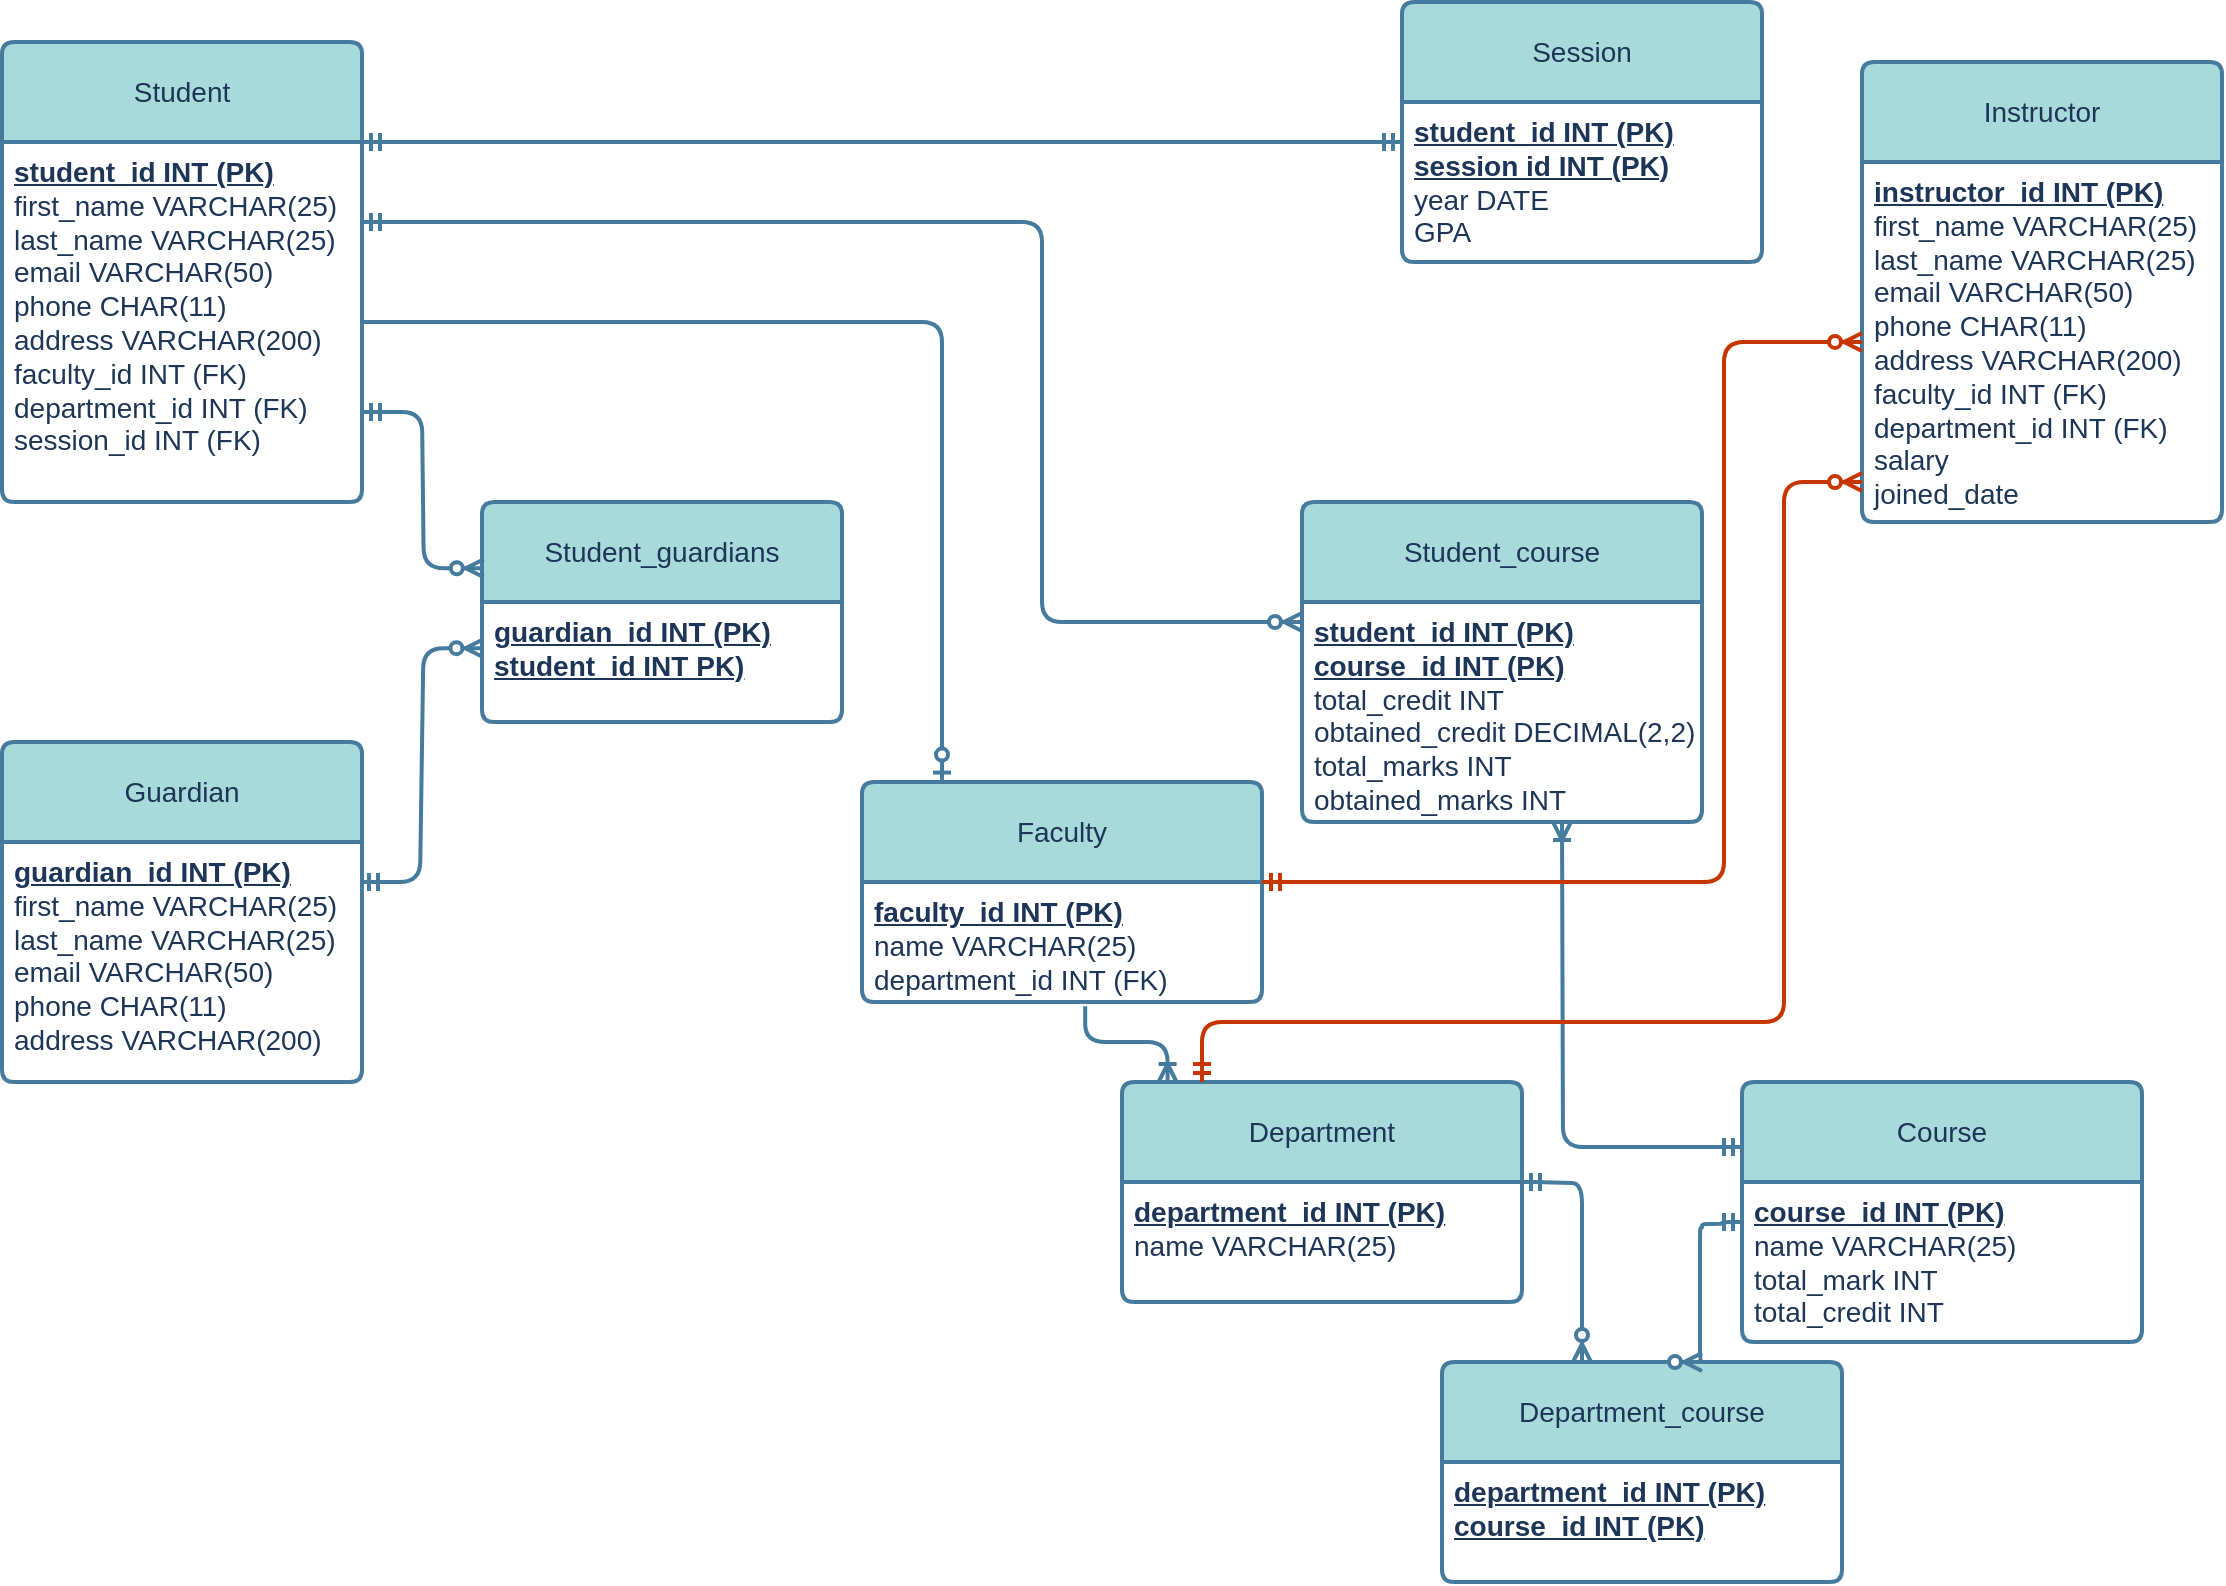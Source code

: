 <mxfile version="21.6.5" type="github">
  <diagram name="Page-1" id="tomQqUyaEOGMMjJDX0uW">
    <mxGraphModel dx="1400" dy="831" grid="1" gridSize="10" guides="1" tooltips="1" connect="1" arrows="1" fold="1" page="1" pageScale="1" pageWidth="1169" pageHeight="827" math="0" shadow="0">
      <root>
        <mxCell id="0" />
        <mxCell id="1" parent="0" />
        <mxCell id="JqWRJYdm6F3INh0vFG3V-35" value="" style="edgeStyle=orthogonalEdgeStyle;fontSize=12;html=1;endArrow=ERzeroToMany;startArrow=ERmandOne;rounded=1;shadow=0;labelBackgroundColor=none;strokeColor=#457B9D;fontColor=default;strokeWidth=2;" edge="1" parent="1">
          <mxGeometry width="100" height="100" relative="1" as="geometry">
            <mxPoint x="800" y="620" as="sourcePoint" />
            <mxPoint x="830" y="710" as="targetPoint" />
            <Array as="points">
              <mxPoint x="810" y="619.69" />
              <mxPoint x="829" y="620.69" />
            </Array>
          </mxGeometry>
        </mxCell>
        <mxCell id="JqWRJYdm6F3INh0vFG3V-6" value="Student" style="swimlane;childLayout=stackLayout;horizontal=1;startSize=50;horizontalStack=0;rounded=1;fontSize=14;fontStyle=0;strokeWidth=2;resizeParent=0;resizeLast=1;shadow=0;dashed=0;align=center;arcSize=4;whiteSpace=wrap;html=1;labelBackgroundColor=none;fillColor=#A8DADC;strokeColor=#457B9D;fontColor=#1D3557;" vertex="1" parent="1">
          <mxGeometry x="40" y="50" width="180" height="230" as="geometry" />
        </mxCell>
        <mxCell id="JqWRJYdm6F3INh0vFG3V-7" value="&lt;font style=&quot;font-size: 14px;&quot;&gt;&lt;u&gt;&lt;b&gt;student_id INT (PK)&lt;/b&gt;&lt;/u&gt;&lt;br&gt;first_name VARCHAR(25)&lt;br&gt;last_name VARCHAR(25)&lt;br&gt;email VARCHAR(50)&lt;br&gt;phone CHAR(11)&lt;br&gt;address VARCHAR(200)&lt;br&gt;faculty_id INT (FK)&lt;br&gt;department_id INT (FK)&lt;br&gt;session_id INT (FK)&lt;br&gt;&lt;/font&gt;" style="align=left;strokeColor=none;fillColor=none;spacingLeft=4;fontSize=12;verticalAlign=top;resizable=0;rotatable=0;part=1;html=1;rounded=1;labelBackgroundColor=none;fontColor=#1D3557;" vertex="1" parent="JqWRJYdm6F3INh0vFG3V-6">
          <mxGeometry y="50" width="180" height="180" as="geometry" />
        </mxCell>
        <mxCell id="JqWRJYdm6F3INh0vFG3V-8" value="Guardian" style="swimlane;childLayout=stackLayout;horizontal=1;startSize=50;horizontalStack=0;rounded=1;fontSize=14;fontStyle=0;strokeWidth=2;resizeParent=0;resizeLast=1;shadow=0;dashed=0;align=center;arcSize=4;whiteSpace=wrap;html=1;labelBackgroundColor=none;fillColor=#A8DADC;strokeColor=#457B9D;fontColor=#1D3557;" vertex="1" parent="1">
          <mxGeometry x="40" y="400" width="180" height="170" as="geometry" />
        </mxCell>
        <mxCell id="JqWRJYdm6F3INh0vFG3V-9" value="&lt;font style=&quot;font-size: 14px;&quot;&gt;&lt;u&gt;&lt;b&gt;guardian_id INT (PK)&lt;/b&gt;&lt;/u&gt;&lt;br&gt;first_name VARCHAR(25)&lt;br&gt;last_name VARCHAR(25)&lt;br&gt;email VARCHAR(50)&lt;br&gt;phone CHAR(11)&lt;br&gt;address VARCHAR(200)&lt;br&gt;&lt;br&gt;&lt;/font&gt;" style="align=left;strokeColor=none;fillColor=none;spacingLeft=4;fontSize=12;verticalAlign=top;resizable=0;rotatable=0;part=1;html=1;rounded=1;labelBackgroundColor=none;fontColor=#1D3557;" vertex="1" parent="JqWRJYdm6F3INh0vFG3V-8">
          <mxGeometry y="50" width="180" height="120" as="geometry" />
        </mxCell>
        <mxCell id="JqWRJYdm6F3INh0vFG3V-12" value="Student_guardians" style="swimlane;childLayout=stackLayout;horizontal=1;startSize=50;horizontalStack=0;rounded=1;fontSize=14;fontStyle=0;strokeWidth=2;resizeParent=0;resizeLast=1;shadow=0;dashed=0;align=center;arcSize=4;whiteSpace=wrap;html=1;labelBackgroundColor=none;fillColor=#A8DADC;strokeColor=#457B9D;fontColor=#1D3557;" vertex="1" parent="1">
          <mxGeometry x="280" y="280" width="180" height="110" as="geometry" />
        </mxCell>
        <mxCell id="JqWRJYdm6F3INh0vFG3V-13" value="&lt;font style=&quot;font-size: 14px;&quot;&gt;&lt;u&gt;&lt;b&gt;guardian_id INT (PK)&lt;/b&gt;&lt;/u&gt;&lt;br&gt;&lt;b&gt;&lt;u&gt;student_id INT PK)&lt;/u&gt;&lt;/b&gt;&lt;br&gt;&lt;/font&gt;" style="align=left;strokeColor=none;fillColor=none;spacingLeft=4;fontSize=12;verticalAlign=top;resizable=0;rotatable=0;part=1;html=1;rounded=1;labelBackgroundColor=none;fontColor=#1D3557;" vertex="1" parent="JqWRJYdm6F3INh0vFG3V-12">
          <mxGeometry y="50" width="180" height="60" as="geometry" />
        </mxCell>
        <mxCell id="JqWRJYdm6F3INh0vFG3V-14" value="Session" style="swimlane;childLayout=stackLayout;horizontal=1;startSize=50;horizontalStack=0;rounded=1;fontSize=14;fontStyle=0;strokeWidth=2;resizeParent=0;resizeLast=1;shadow=0;dashed=0;align=center;arcSize=4;whiteSpace=wrap;html=1;labelBackgroundColor=none;fillColor=#A8DADC;strokeColor=#457B9D;fontColor=#1D3557;" vertex="1" parent="1">
          <mxGeometry x="740" y="30" width="180" height="130" as="geometry" />
        </mxCell>
        <mxCell id="JqWRJYdm6F3INh0vFG3V-15" value="&lt;font style=&quot;font-size: 14px;&quot;&gt;&lt;b&gt;&lt;u&gt;student_id INT (PK)&lt;br&gt;session id INT (PK)&lt;/u&gt;&lt;br&gt;&lt;/b&gt;year DATE&lt;br&gt;GPA&lt;br&gt;&lt;br&gt;&lt;br&gt;&lt;/font&gt;" style="align=left;strokeColor=none;fillColor=none;spacingLeft=4;fontSize=12;verticalAlign=top;resizable=0;rotatable=0;part=1;html=1;rounded=1;labelBackgroundColor=none;fontColor=#1D3557;" vertex="1" parent="JqWRJYdm6F3INh0vFG3V-14">
          <mxGeometry y="50" width="180" height="80" as="geometry" />
        </mxCell>
        <mxCell id="JqWRJYdm6F3INh0vFG3V-16" value="Faculty" style="swimlane;childLayout=stackLayout;horizontal=1;startSize=50;horizontalStack=0;rounded=1;fontSize=14;fontStyle=0;strokeWidth=2;resizeParent=0;resizeLast=1;shadow=0;dashed=0;align=center;arcSize=4;whiteSpace=wrap;html=1;labelBackgroundColor=none;fillColor=#A8DADC;strokeColor=#457B9D;fontColor=#1D3557;" vertex="1" parent="1">
          <mxGeometry x="470" y="420" width="200" height="110" as="geometry" />
        </mxCell>
        <mxCell id="JqWRJYdm6F3INh0vFG3V-17" value="&lt;font style=&quot;font-size: 14px;&quot;&gt;&lt;b&gt;&lt;u&gt;faculty_id INT (PK)&lt;br&gt;&lt;/u&gt;&lt;/b&gt;name VARCHAR(25)&lt;br&gt;department_id INT (FK)&lt;br&gt;&lt;/font&gt;" style="align=left;strokeColor=none;fillColor=none;spacingLeft=4;fontSize=12;verticalAlign=top;resizable=0;rotatable=0;part=1;html=1;rounded=1;labelBackgroundColor=none;fontColor=#1D3557;" vertex="1" parent="JqWRJYdm6F3INh0vFG3V-16">
          <mxGeometry y="50" width="200" height="60" as="geometry" />
        </mxCell>
        <mxCell id="JqWRJYdm6F3INh0vFG3V-18" value="Department" style="swimlane;childLayout=stackLayout;horizontal=1;startSize=50;horizontalStack=0;rounded=1;fontSize=14;fontStyle=0;strokeWidth=2;resizeParent=0;resizeLast=1;shadow=0;dashed=0;align=center;arcSize=4;whiteSpace=wrap;html=1;labelBackgroundColor=none;fillColor=#A8DADC;strokeColor=#457B9D;fontColor=#1D3557;" vertex="1" parent="1">
          <mxGeometry x="600" y="570" width="200" height="110" as="geometry" />
        </mxCell>
        <mxCell id="JqWRJYdm6F3INh0vFG3V-19" value="&lt;font style=&quot;font-size: 14px;&quot;&gt;&lt;b&gt;&lt;u&gt;department_id INT (PK)&lt;br&gt;&lt;/u&gt;&lt;/b&gt;name VARCHAR(25)&lt;br&gt;&lt;br&gt;&lt;/font&gt;" style="align=left;strokeColor=none;fillColor=none;spacingLeft=4;fontSize=12;verticalAlign=top;resizable=0;rotatable=0;part=1;html=1;rounded=1;labelBackgroundColor=none;fontColor=#1D3557;" vertex="1" parent="JqWRJYdm6F3INh0vFG3V-18">
          <mxGeometry y="50" width="200" height="60" as="geometry" />
        </mxCell>
        <mxCell id="JqWRJYdm6F3INh0vFG3V-20" value="Course" style="swimlane;childLayout=stackLayout;horizontal=1;startSize=50;horizontalStack=0;rounded=1;fontSize=14;fontStyle=0;strokeWidth=2;resizeParent=0;resizeLast=1;shadow=0;dashed=0;align=center;arcSize=4;whiteSpace=wrap;html=1;labelBackgroundColor=none;fillColor=#A8DADC;strokeColor=#457B9D;fontColor=#1D3557;" vertex="1" parent="1">
          <mxGeometry x="910" y="570" width="200" height="130" as="geometry" />
        </mxCell>
        <mxCell id="JqWRJYdm6F3INh0vFG3V-21" value="&lt;font style=&quot;font-size: 14px;&quot;&gt;&lt;b&gt;&lt;u&gt;course_id INT (PK)&lt;br&gt;&lt;/u&gt;&lt;/b&gt;name VARCHAR(25)&lt;br&gt;total_mark INT&lt;br&gt;total_credit INT&lt;br&gt;&lt;/font&gt;" style="align=left;strokeColor=none;fillColor=none;spacingLeft=4;fontSize=12;verticalAlign=top;resizable=0;rotatable=0;part=1;html=1;rounded=1;labelBackgroundColor=none;fontColor=#1D3557;" vertex="1" parent="JqWRJYdm6F3INh0vFG3V-20">
          <mxGeometry y="50" width="200" height="80" as="geometry" />
        </mxCell>
        <mxCell id="JqWRJYdm6F3INh0vFG3V-23" value="Department_course" style="swimlane;childLayout=stackLayout;horizontal=1;startSize=50;horizontalStack=0;rounded=1;fontSize=14;fontStyle=0;strokeWidth=2;resizeParent=0;resizeLast=1;shadow=0;dashed=0;align=center;arcSize=4;whiteSpace=wrap;html=1;labelBackgroundColor=none;fillColor=#A8DADC;strokeColor=#457B9D;fontColor=#1D3557;" vertex="1" parent="1">
          <mxGeometry x="760" y="710" width="200" height="110" as="geometry" />
        </mxCell>
        <mxCell id="JqWRJYdm6F3INh0vFG3V-24" value="&lt;font style=&quot;font-size: 14px;&quot;&gt;&lt;b&gt;&lt;u&gt;department_id INT (PK)&lt;br&gt;course_id INT (PK)&lt;/u&gt;&lt;/b&gt;&lt;br&gt;&lt;br&gt;&lt;/font&gt;" style="align=left;strokeColor=none;fillColor=none;spacingLeft=4;fontSize=12;verticalAlign=top;resizable=0;rotatable=0;part=1;html=1;rounded=1;labelBackgroundColor=none;fontColor=#1D3557;" vertex="1" parent="JqWRJYdm6F3INh0vFG3V-23">
          <mxGeometry y="50" width="200" height="60" as="geometry" />
        </mxCell>
        <mxCell id="JqWRJYdm6F3INh0vFG3V-25" value="Student_course" style="swimlane;childLayout=stackLayout;horizontal=1;startSize=50;horizontalStack=0;rounded=1;fontSize=14;fontStyle=0;strokeWidth=2;resizeParent=0;resizeLast=1;shadow=0;dashed=0;align=center;arcSize=4;whiteSpace=wrap;html=1;labelBackgroundColor=none;fillColor=#A8DADC;strokeColor=#457B9D;fontColor=#1D3557;" vertex="1" parent="1">
          <mxGeometry x="690" y="280" width="200" height="160" as="geometry" />
        </mxCell>
        <mxCell id="JqWRJYdm6F3INh0vFG3V-26" value="&lt;font style=&quot;font-size: 14px;&quot;&gt;&lt;b&gt;&lt;u&gt;student_id INT (PK)&lt;br&gt;course_id INT (PK)&lt;/u&gt;&lt;/b&gt;&lt;br&gt;total_credit INT&lt;br&gt;obtained_credit DECIMAL(2,2)&lt;br&gt;total_marks INT&lt;br&gt;obtained_marks INT&lt;br&gt;&lt;/font&gt;" style="align=left;strokeColor=none;fillColor=none;spacingLeft=4;fontSize=12;verticalAlign=top;resizable=0;rotatable=0;part=1;html=1;rounded=1;labelBackgroundColor=none;fontColor=#1D3557;" vertex="1" parent="JqWRJYdm6F3INh0vFG3V-25">
          <mxGeometry y="50" width="200" height="110" as="geometry" />
        </mxCell>
        <mxCell id="JqWRJYdm6F3INh0vFG3V-29" value="Instructor" style="swimlane;childLayout=stackLayout;horizontal=1;startSize=50;horizontalStack=0;rounded=1;fontSize=14;fontStyle=0;strokeWidth=2;resizeParent=0;resizeLast=1;shadow=0;dashed=0;align=center;arcSize=4;whiteSpace=wrap;html=1;labelBackgroundColor=none;fillColor=#A8DADC;strokeColor=#457B9D;fontColor=#1D3557;" vertex="1" parent="1">
          <mxGeometry x="970" y="60" width="180" height="230" as="geometry" />
        </mxCell>
        <mxCell id="JqWRJYdm6F3INh0vFG3V-30" value="&lt;font style=&quot;font-size: 14px;&quot;&gt;&lt;u&gt;&lt;b&gt;instructor_id INT (PK)&lt;/b&gt;&lt;/u&gt;&lt;br&gt;first_name VARCHAR(25)&lt;br&gt;last_name VARCHAR(25)&lt;br&gt;email VARCHAR(50)&lt;br&gt;phone CHAR(11)&lt;br&gt;address VARCHAR(200)&lt;br&gt;faculty_id INT (FK)&lt;br&gt;department_id INT (FK)&lt;br&gt;salary&lt;br&gt;joined_date&lt;br&gt;&lt;/font&gt;" style="align=left;strokeColor=none;fillColor=none;spacingLeft=4;fontSize=12;verticalAlign=top;resizable=0;rotatable=0;part=1;html=1;rounded=1;labelBackgroundColor=none;fontColor=#1D3557;" vertex="1" parent="JqWRJYdm6F3INh0vFG3V-29">
          <mxGeometry y="50" width="180" height="180" as="geometry" />
        </mxCell>
        <mxCell id="JqWRJYdm6F3INh0vFG3V-33" value="" style="edgeStyle=entityRelationEdgeStyle;fontSize=12;html=1;endArrow=ERzeroToMany;startArrow=ERmandOne;rounded=1;entryX=0.005;entryY=0.301;entryDx=0;entryDy=0;entryPerimeter=0;exitX=1;exitY=0.75;exitDx=0;exitDy=0;labelBackgroundColor=none;strokeColor=#457B9D;fontColor=default;strokeWidth=2;" edge="1" parent="1" source="JqWRJYdm6F3INh0vFG3V-7" target="JqWRJYdm6F3INh0vFG3V-12">
          <mxGeometry width="100" height="100" relative="1" as="geometry">
            <mxPoint x="220" y="160" as="sourcePoint" />
            <mxPoint x="320" y="310" as="targetPoint" />
          </mxGeometry>
        </mxCell>
        <mxCell id="JqWRJYdm6F3INh0vFG3V-34" value="" style="edgeStyle=entityRelationEdgeStyle;fontSize=12;html=1;endArrow=ERzeroToMany;startArrow=ERmandOne;rounded=1;entryX=0.004;entryY=0.385;entryDx=0;entryDy=0;entryPerimeter=0;labelBackgroundColor=none;strokeColor=#457B9D;fontColor=default;strokeWidth=2;" edge="1" parent="1" target="JqWRJYdm6F3INh0vFG3V-13">
          <mxGeometry width="100" height="100" relative="1" as="geometry">
            <mxPoint x="219" y="470" as="sourcePoint" />
            <mxPoint x="280" y="623" as="targetPoint" />
          </mxGeometry>
        </mxCell>
        <mxCell id="JqWRJYdm6F3INh0vFG3V-36" value="" style="edgeStyle=orthogonalEdgeStyle;fontSize=12;html=1;endArrow=ERzeroToMany;startArrow=ERmandOne;rounded=1;shadow=0;labelBackgroundColor=none;strokeColor=#457B9D;fontColor=default;strokeWidth=2;" edge="1" parent="1">
          <mxGeometry width="100" height="100" relative="1" as="geometry">
            <mxPoint x="910" y="640" as="sourcePoint" />
            <mxPoint x="890" y="710" as="targetPoint" />
            <Array as="points">
              <mxPoint x="900" y="640" />
              <mxPoint x="900" y="641" />
              <mxPoint x="890" y="641" />
              <mxPoint x="890" y="643" />
              <mxPoint x="889" y="643" />
            </Array>
          </mxGeometry>
        </mxCell>
        <mxCell id="JqWRJYdm6F3INh0vFG3V-37" value="" style="fontSize=12;html=1;endArrow=ERoneToMany;rounded=1;exitX=0.558;exitY=1.036;exitDx=0;exitDy=0;exitPerimeter=0;entryX=0.114;entryY=0;entryDx=0;entryDy=0;entryPerimeter=0;edgeStyle=orthogonalEdgeStyle;labelBackgroundColor=none;strokeColor=#457B9D;fontColor=default;strokeWidth=2;" edge="1" parent="1" source="JqWRJYdm6F3INh0vFG3V-17" target="JqWRJYdm6F3INh0vFG3V-18">
          <mxGeometry width="100" height="100" relative="1" as="geometry">
            <mxPoint x="430" y="680" as="sourcePoint" />
            <mxPoint x="530" y="580" as="targetPoint" />
          </mxGeometry>
        </mxCell>
        <mxCell id="JqWRJYdm6F3INh0vFG3V-38" value="" style="edgeStyle=orthogonalEdgeStyle;fontSize=12;html=1;endArrow=ERzeroToOne;endFill=1;rounded=1;exitX=1;exitY=0.5;exitDx=0;exitDy=0;entryX=0.2;entryY=-0.002;entryDx=0;entryDy=0;entryPerimeter=0;labelBackgroundColor=none;strokeColor=#457B9D;fontColor=default;strokeWidth=2;" edge="1" parent="1" source="JqWRJYdm6F3INh0vFG3V-7" target="JqWRJYdm6F3INh0vFG3V-16">
          <mxGeometry width="100" height="100" relative="1" as="geometry">
            <mxPoint x="470" y="235" as="sourcePoint" />
            <mxPoint x="570" y="310" as="targetPoint" />
          </mxGeometry>
        </mxCell>
        <mxCell id="JqWRJYdm6F3INh0vFG3V-40" value="" style="fontSize=12;html=1;endArrow=ERmandOne;startArrow=ERmandOne;rounded=1;exitX=1;exitY=0;exitDx=0;exitDy=0;entryX=0;entryY=0.25;entryDx=0;entryDy=0;labelBackgroundColor=none;strokeColor=#457B9D;fontColor=default;strokeWidth=2;" edge="1" parent="1" source="JqWRJYdm6F3INh0vFG3V-7" target="JqWRJYdm6F3INh0vFG3V-15">
          <mxGeometry width="100" height="100" relative="1" as="geometry">
            <mxPoint x="440" y="145" as="sourcePoint" />
            <mxPoint x="540" y="45" as="targetPoint" />
          </mxGeometry>
        </mxCell>
        <mxCell id="JqWRJYdm6F3INh0vFG3V-41" value="" style="edgeStyle=elbowEdgeStyle;fontSize=12;html=1;endArrow=ERzeroToMany;startArrow=ERmandOne;rounded=1;exitX=1.024;exitY=0.197;exitDx=0;exitDy=0;exitPerimeter=0;labelBackgroundColor=none;strokeColor=#457B9D;fontColor=default;strokeWidth=2;" edge="1" parent="1">
          <mxGeometry width="100" height="100" relative="1" as="geometry">
            <mxPoint x="220.0" y="140.0" as="sourcePoint" />
            <mxPoint x="690" y="340" as="targetPoint" />
            <Array as="points">
              <mxPoint x="560" y="240" />
            </Array>
          </mxGeometry>
        </mxCell>
        <mxCell id="JqWRJYdm6F3INh0vFG3V-44" value="" style="fontSize=12;html=1;endArrow=ERoneToMany;rounded=1;edgeStyle=orthogonalEdgeStyle;exitX=0;exitY=0.25;exitDx=0;exitDy=0;startArrow=ERmandOne;startFill=0;labelBackgroundColor=none;strokeColor=#457B9D;fontColor=default;strokeWidth=2;" edge="1" parent="1" source="JqWRJYdm6F3INh0vFG3V-20">
          <mxGeometry width="100" height="100" relative="1" as="geometry">
            <mxPoint x="870" y="682.5" as="sourcePoint" />
            <mxPoint x="820" y="440" as="targetPoint" />
          </mxGeometry>
        </mxCell>
        <mxCell id="JqWRJYdm6F3INh0vFG3V-46" value="" style="edgeStyle=orthogonalEdgeStyle;fontSize=12;html=1;endArrow=ERzeroToMany;startArrow=ERmandOne;rounded=1;labelBackgroundColor=none;strokeColor=#C73500;fontColor=default;fillColor=#fa6800;strokeWidth=2;entryX=0;entryY=0.444;entryDx=0;entryDy=0;entryPerimeter=0;" edge="1" parent="1">
          <mxGeometry width="100" height="100" relative="1" as="geometry">
            <mxPoint x="670" y="470" as="sourcePoint" />
            <mxPoint x="970" y="199.96" as="targetPoint" />
            <Array as="points">
              <mxPoint x="901" y="470.04" />
              <mxPoint x="901" y="200.04" />
            </Array>
          </mxGeometry>
        </mxCell>
        <mxCell id="JqWRJYdm6F3INh0vFG3V-47" value="" style="edgeStyle=orthogonalEdgeStyle;fontSize=12;html=1;endArrow=ERzeroToMany;startArrow=ERmandOne;rounded=1;labelBackgroundColor=none;strokeColor=#C73500;fontColor=default;fillColor=#fa6800;strokeWidth=2;exitX=0.2;exitY=0;exitDx=0;exitDy=0;exitPerimeter=0;" edge="1" parent="1" source="JqWRJYdm6F3INh0vFG3V-18">
          <mxGeometry width="100" height="100" relative="1" as="geometry">
            <mxPoint x="640" y="640" as="sourcePoint" />
            <mxPoint x="970" y="270.02" as="targetPoint" />
            <Array as="points">
              <mxPoint x="640" y="540" />
              <mxPoint x="931" y="540" />
              <mxPoint x="931" y="270" />
            </Array>
          </mxGeometry>
        </mxCell>
      </root>
    </mxGraphModel>
  </diagram>
</mxfile>

